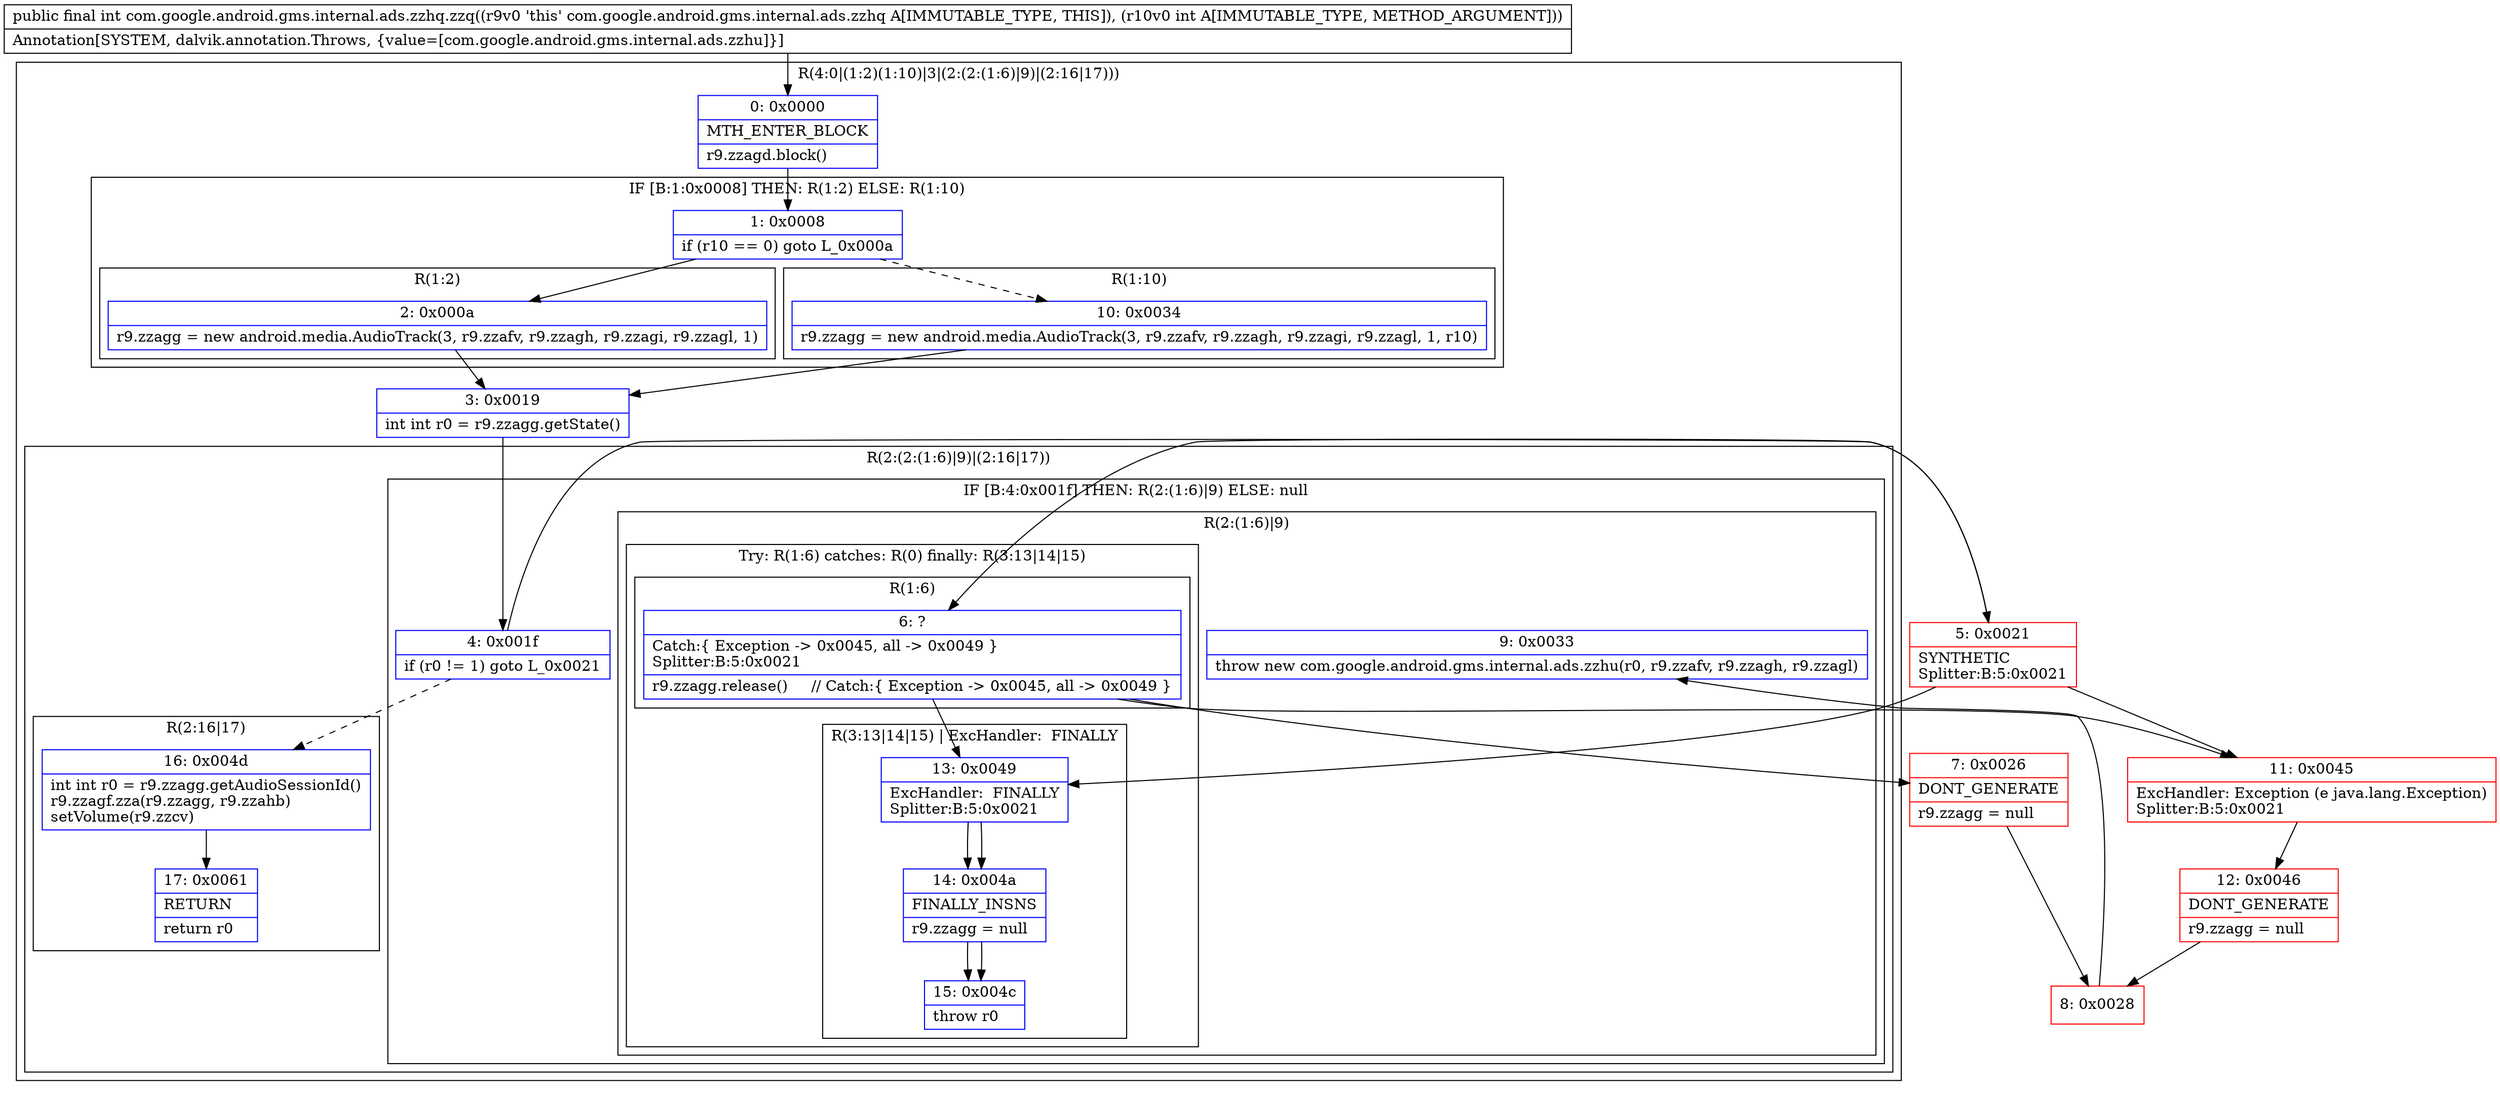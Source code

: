 digraph "CFG forcom.google.android.gms.internal.ads.zzhq.zzq(I)I" {
subgraph cluster_Region_280290509 {
label = "R(4:0|(1:2)(1:10)|3|(2:(2:(1:6)|9)|(2:16|17)))";
node [shape=record,color=blue];
Node_0 [shape=record,label="{0\:\ 0x0000|MTH_ENTER_BLOCK\l|r9.zzagd.block()\l}"];
subgraph cluster_IfRegion_652590219 {
label = "IF [B:1:0x0008] THEN: R(1:2) ELSE: R(1:10)";
node [shape=record,color=blue];
Node_1 [shape=record,label="{1\:\ 0x0008|if (r10 == 0) goto L_0x000a\l}"];
subgraph cluster_Region_577313006 {
label = "R(1:2)";
node [shape=record,color=blue];
Node_2 [shape=record,label="{2\:\ 0x000a|r9.zzagg = new android.media.AudioTrack(3, r9.zzafv, r9.zzagh, r9.zzagi, r9.zzagl, 1)\l}"];
}
subgraph cluster_Region_512370582 {
label = "R(1:10)";
node [shape=record,color=blue];
Node_10 [shape=record,label="{10\:\ 0x0034|r9.zzagg = new android.media.AudioTrack(3, r9.zzafv, r9.zzagh, r9.zzagi, r9.zzagl, 1, r10)\l}"];
}
}
Node_3 [shape=record,label="{3\:\ 0x0019|int int r0 = r9.zzagg.getState()\l}"];
subgraph cluster_Region_889250150 {
label = "R(2:(2:(1:6)|9)|(2:16|17))";
node [shape=record,color=blue];
subgraph cluster_IfRegion_1149725585 {
label = "IF [B:4:0x001f] THEN: R(2:(1:6)|9) ELSE: null";
node [shape=record,color=blue];
Node_4 [shape=record,label="{4\:\ 0x001f|if (r0 != 1) goto L_0x0021\l}"];
subgraph cluster_Region_1263510374 {
label = "R(2:(1:6)|9)";
node [shape=record,color=blue];
subgraph cluster_TryCatchRegion_1040843433 {
label = "Try: R(1:6) catches: R(0) finally: R(3:13|14|15)";
node [shape=record,color=blue];
subgraph cluster_Region_1422836718 {
label = "R(1:6)";
node [shape=record,color=blue];
Node_6 [shape=record,label="{6\:\ ?|Catch:\{ Exception \-\> 0x0045, all \-\> 0x0049 \}\lSplitter:B:5:0x0021\l|r9.zzagg.release()     \/\/ Catch:\{ Exception \-\> 0x0045, all \-\> 0x0049 \}\l}"];
}
subgraph cluster_Region_456648822 {
label = "R(0) | ExcHandler: Exception (e java.lang.Exception)\l";
node [shape=record,color=blue];
}
subgraph cluster_Region_688796071 {
label = "R(3:13|14|15) | ExcHandler:  FINALLY\l";
node [shape=record,color=blue];
Node_13 [shape=record,label="{13\:\ 0x0049|ExcHandler:  FINALLY\lSplitter:B:5:0x0021\l}"];
Node_14 [shape=record,label="{14\:\ 0x004a|FINALLY_INSNS\l|r9.zzagg = null\l}"];
Node_15 [shape=record,label="{15\:\ 0x004c|throw r0\l}"];
}
}
Node_9 [shape=record,label="{9\:\ 0x0033|throw new com.google.android.gms.internal.ads.zzhu(r0, r9.zzafv, r9.zzagh, r9.zzagl)\l}"];
}
}
subgraph cluster_Region_1832216485 {
label = "R(2:16|17)";
node [shape=record,color=blue];
Node_16 [shape=record,label="{16\:\ 0x004d|int int r0 = r9.zzagg.getAudioSessionId()\lr9.zzagf.zza(r9.zzagg, r9.zzahb)\lsetVolume(r9.zzcv)\l}"];
Node_17 [shape=record,label="{17\:\ 0x0061|RETURN\l|return r0\l}"];
}
}
}
subgraph cluster_Region_456648822 {
label = "R(0) | ExcHandler: Exception (e java.lang.Exception)\l";
node [shape=record,color=blue];
}
subgraph cluster_Region_688796071 {
label = "R(3:13|14|15) | ExcHandler:  FINALLY\l";
node [shape=record,color=blue];
Node_13 [shape=record,label="{13\:\ 0x0049|ExcHandler:  FINALLY\lSplitter:B:5:0x0021\l}"];
Node_14 [shape=record,label="{14\:\ 0x004a|FINALLY_INSNS\l|r9.zzagg = null\l}"];
Node_15 [shape=record,label="{15\:\ 0x004c|throw r0\l}"];
}
Node_5 [shape=record,color=red,label="{5\:\ 0x0021|SYNTHETIC\lSplitter:B:5:0x0021\l}"];
Node_7 [shape=record,color=red,label="{7\:\ 0x0026|DONT_GENERATE\l|r9.zzagg = null\l}"];
Node_8 [shape=record,color=red,label="{8\:\ 0x0028}"];
Node_11 [shape=record,color=red,label="{11\:\ 0x0045|ExcHandler: Exception (e java.lang.Exception)\lSplitter:B:5:0x0021\l}"];
Node_12 [shape=record,color=red,label="{12\:\ 0x0046|DONT_GENERATE\l|r9.zzagg = null\l}"];
MethodNode[shape=record,label="{public final int com.google.android.gms.internal.ads.zzhq.zzq((r9v0 'this' com.google.android.gms.internal.ads.zzhq A[IMMUTABLE_TYPE, THIS]), (r10v0 int A[IMMUTABLE_TYPE, METHOD_ARGUMENT]))  | Annotation[SYSTEM, dalvik.annotation.Throws, \{value=[com.google.android.gms.internal.ads.zzhu]\}]\l}"];
MethodNode -> Node_0;
Node_0 -> Node_1;
Node_1 -> Node_2;
Node_1 -> Node_10[style=dashed];
Node_2 -> Node_3;
Node_10 -> Node_3;
Node_3 -> Node_4;
Node_4 -> Node_5;
Node_4 -> Node_16[style=dashed];
Node_6 -> Node_7;
Node_6 -> Node_11;
Node_6 -> Node_13;
Node_13 -> Node_14;
Node_14 -> Node_15;
Node_16 -> Node_17;
Node_13 -> Node_14;
Node_14 -> Node_15;
Node_5 -> Node_6;
Node_5 -> Node_11;
Node_5 -> Node_13;
Node_7 -> Node_8;
Node_8 -> Node_9;
Node_11 -> Node_12;
Node_12 -> Node_8;
}

